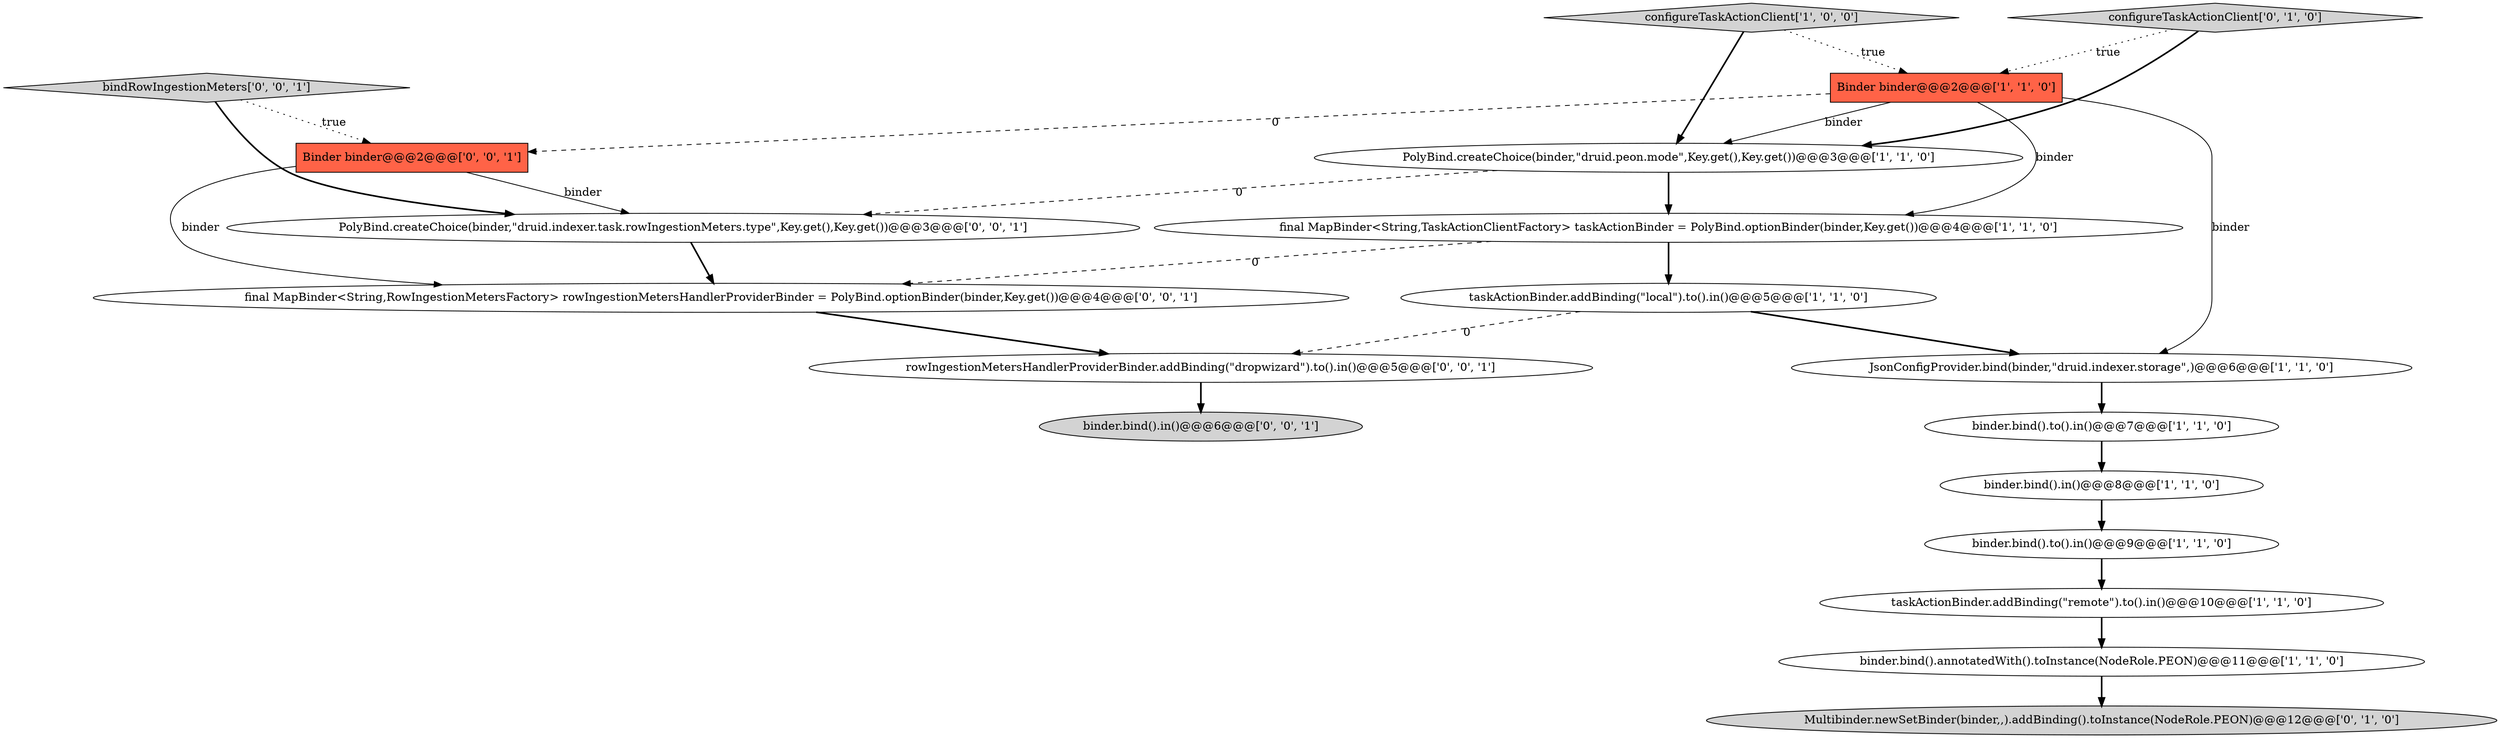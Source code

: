 digraph {
17 [style = filled, label = "rowIngestionMetersHandlerProviderBinder.addBinding(\"dropwizard\").to().in()@@@5@@@['0', '0', '1']", fillcolor = white, shape = ellipse image = "AAA0AAABBB3BBB"];
18 [style = filled, label = "Binder binder@@@2@@@['0', '0', '1']", fillcolor = tomato, shape = box image = "AAA0AAABBB3BBB"];
1 [style = filled, label = "taskActionBinder.addBinding(\"remote\").to().in()@@@10@@@['1', '1', '0']", fillcolor = white, shape = ellipse image = "AAA0AAABBB1BBB"];
0 [style = filled, label = "PolyBind.createChoice(binder,\"druid.peon.mode\",Key.get(),Key.get())@@@3@@@['1', '1', '0']", fillcolor = white, shape = ellipse image = "AAA0AAABBB1BBB"];
6 [style = filled, label = "binder.bind().in()@@@8@@@['1', '1', '0']", fillcolor = white, shape = ellipse image = "AAA0AAABBB1BBB"];
13 [style = filled, label = "binder.bind().in()@@@6@@@['0', '0', '1']", fillcolor = lightgray, shape = ellipse image = "AAA0AAABBB3BBB"];
5 [style = filled, label = "Binder binder@@@2@@@['1', '1', '0']", fillcolor = tomato, shape = box image = "AAA0AAABBB1BBB"];
16 [style = filled, label = "bindRowIngestionMeters['0', '0', '1']", fillcolor = lightgray, shape = diamond image = "AAA0AAABBB3BBB"];
2 [style = filled, label = "binder.bind().to().in()@@@7@@@['1', '1', '0']", fillcolor = white, shape = ellipse image = "AAA0AAABBB1BBB"];
9 [style = filled, label = "configureTaskActionClient['1', '0', '0']", fillcolor = lightgray, shape = diamond image = "AAA0AAABBB1BBB"];
12 [style = filled, label = "configureTaskActionClient['0', '1', '0']", fillcolor = lightgray, shape = diamond image = "AAA0AAABBB2BBB"];
3 [style = filled, label = "final MapBinder<String,TaskActionClientFactory> taskActionBinder = PolyBind.optionBinder(binder,Key.get())@@@4@@@['1', '1', '0']", fillcolor = white, shape = ellipse image = "AAA0AAABBB1BBB"];
8 [style = filled, label = "binder.bind().annotatedWith().toInstance(NodeRole.PEON)@@@11@@@['1', '1', '0']", fillcolor = white, shape = ellipse image = "AAA0AAABBB1BBB"];
4 [style = filled, label = "taskActionBinder.addBinding(\"local\").to().in()@@@5@@@['1', '1', '0']", fillcolor = white, shape = ellipse image = "AAA0AAABBB1BBB"];
11 [style = filled, label = "Multibinder.newSetBinder(binder,,).addBinding().toInstance(NodeRole.PEON)@@@12@@@['0', '1', '0']", fillcolor = lightgray, shape = ellipse image = "AAA1AAABBB2BBB"];
15 [style = filled, label = "final MapBinder<String,RowIngestionMetersFactory> rowIngestionMetersHandlerProviderBinder = PolyBind.optionBinder(binder,Key.get())@@@4@@@['0', '0', '1']", fillcolor = white, shape = ellipse image = "AAA0AAABBB3BBB"];
14 [style = filled, label = "PolyBind.createChoice(binder,\"druid.indexer.task.rowIngestionMeters.type\",Key.get(),Key.get())@@@3@@@['0', '0', '1']", fillcolor = white, shape = ellipse image = "AAA0AAABBB3BBB"];
7 [style = filled, label = "binder.bind().to().in()@@@9@@@['1', '1', '0']", fillcolor = white, shape = ellipse image = "AAA0AAABBB1BBB"];
10 [style = filled, label = "JsonConfigProvider.bind(binder,\"druid.indexer.storage\",)@@@6@@@['1', '1', '0']", fillcolor = white, shape = ellipse image = "AAA0AAABBB1BBB"];
5->0 [style = solid, label="binder"];
12->0 [style = bold, label=""];
10->2 [style = bold, label=""];
9->5 [style = dotted, label="true"];
18->14 [style = solid, label="binder"];
5->3 [style = solid, label="binder"];
1->8 [style = bold, label=""];
16->18 [style = dotted, label="true"];
0->14 [style = dashed, label="0"];
4->17 [style = dashed, label="0"];
0->3 [style = bold, label=""];
9->0 [style = bold, label=""];
5->18 [style = dashed, label="0"];
12->5 [style = dotted, label="true"];
8->11 [style = bold, label=""];
17->13 [style = bold, label=""];
16->14 [style = bold, label=""];
3->15 [style = dashed, label="0"];
4->10 [style = bold, label=""];
2->6 [style = bold, label=""];
18->15 [style = solid, label="binder"];
5->10 [style = solid, label="binder"];
7->1 [style = bold, label=""];
6->7 [style = bold, label=""];
14->15 [style = bold, label=""];
3->4 [style = bold, label=""];
15->17 [style = bold, label=""];
}
